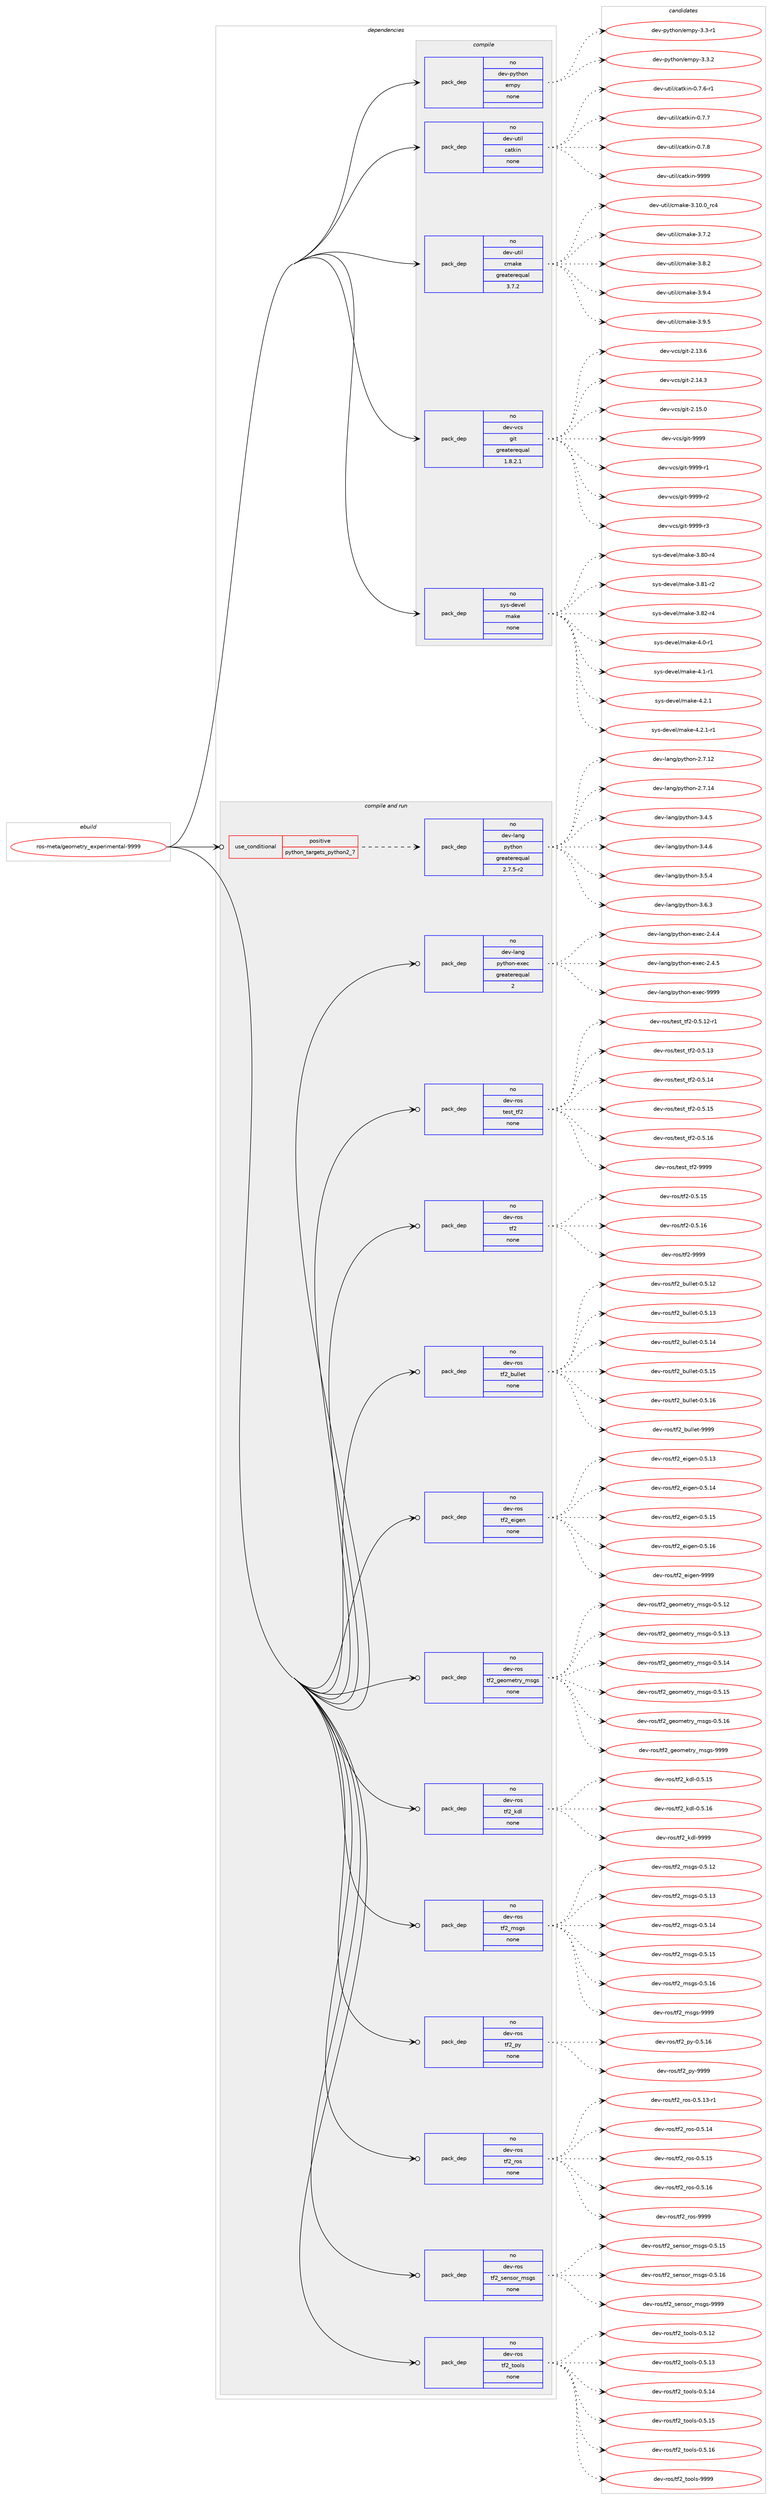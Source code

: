 digraph prolog {

# *************
# Graph options
# *************

newrank=true;
concentrate=true;
compound=true;
graph [rankdir=LR,fontname=Helvetica,fontsize=10,ranksep=1.5];#, ranksep=2.5, nodesep=0.2];
edge  [arrowhead=vee];
node  [fontname=Helvetica,fontsize=10];

# **********
# The ebuild
# **********

subgraph cluster_leftcol {
color=gray;
rank=same;
label=<<i>ebuild</i>>;
id [label="ros-meta/geometry_experimental-9999", color=red, width=4, href="../ros-meta/geometry_experimental-9999.svg"];
}

# ****************
# The dependencies
# ****************

subgraph cluster_midcol {
color=gray;
label=<<i>dependencies</i>>;
subgraph cluster_compile {
fillcolor="#eeeeee";
style=filled;
label=<<i>compile</i>>;
subgraph pack324852 {
dependency441475 [label=<<TABLE BORDER="0" CELLBORDER="1" CELLSPACING="0" CELLPADDING="4" WIDTH="220"><TR><TD ROWSPAN="6" CELLPADDING="30">pack_dep</TD></TR><TR><TD WIDTH="110">no</TD></TR><TR><TD>dev-python</TD></TR><TR><TD>empy</TD></TR><TR><TD>none</TD></TR><TR><TD></TD></TR></TABLE>>, shape=none, color=blue];
}
id:e -> dependency441475:w [weight=20,style="solid",arrowhead="vee"];
subgraph pack324853 {
dependency441476 [label=<<TABLE BORDER="0" CELLBORDER="1" CELLSPACING="0" CELLPADDING="4" WIDTH="220"><TR><TD ROWSPAN="6" CELLPADDING="30">pack_dep</TD></TR><TR><TD WIDTH="110">no</TD></TR><TR><TD>dev-util</TD></TR><TR><TD>catkin</TD></TR><TR><TD>none</TD></TR><TR><TD></TD></TR></TABLE>>, shape=none, color=blue];
}
id:e -> dependency441476:w [weight=20,style="solid",arrowhead="vee"];
subgraph pack324854 {
dependency441477 [label=<<TABLE BORDER="0" CELLBORDER="1" CELLSPACING="0" CELLPADDING="4" WIDTH="220"><TR><TD ROWSPAN="6" CELLPADDING="30">pack_dep</TD></TR><TR><TD WIDTH="110">no</TD></TR><TR><TD>dev-util</TD></TR><TR><TD>cmake</TD></TR><TR><TD>greaterequal</TD></TR><TR><TD>3.7.2</TD></TR></TABLE>>, shape=none, color=blue];
}
id:e -> dependency441477:w [weight=20,style="solid",arrowhead="vee"];
subgraph pack324855 {
dependency441478 [label=<<TABLE BORDER="0" CELLBORDER="1" CELLSPACING="0" CELLPADDING="4" WIDTH="220"><TR><TD ROWSPAN="6" CELLPADDING="30">pack_dep</TD></TR><TR><TD WIDTH="110">no</TD></TR><TR><TD>dev-vcs</TD></TR><TR><TD>git</TD></TR><TR><TD>greaterequal</TD></TR><TR><TD>1.8.2.1</TD></TR></TABLE>>, shape=none, color=blue];
}
id:e -> dependency441478:w [weight=20,style="solid",arrowhead="vee"];
subgraph pack324856 {
dependency441479 [label=<<TABLE BORDER="0" CELLBORDER="1" CELLSPACING="0" CELLPADDING="4" WIDTH="220"><TR><TD ROWSPAN="6" CELLPADDING="30">pack_dep</TD></TR><TR><TD WIDTH="110">no</TD></TR><TR><TD>sys-devel</TD></TR><TR><TD>make</TD></TR><TR><TD>none</TD></TR><TR><TD></TD></TR></TABLE>>, shape=none, color=blue];
}
id:e -> dependency441479:w [weight=20,style="solid",arrowhead="vee"];
}
subgraph cluster_compileandrun {
fillcolor="#eeeeee";
style=filled;
label=<<i>compile and run</i>>;
subgraph cond108974 {
dependency441480 [label=<<TABLE BORDER="0" CELLBORDER="1" CELLSPACING="0" CELLPADDING="4"><TR><TD ROWSPAN="3" CELLPADDING="10">use_conditional</TD></TR><TR><TD>positive</TD></TR><TR><TD>python_targets_python2_7</TD></TR></TABLE>>, shape=none, color=red];
subgraph pack324857 {
dependency441481 [label=<<TABLE BORDER="0" CELLBORDER="1" CELLSPACING="0" CELLPADDING="4" WIDTH="220"><TR><TD ROWSPAN="6" CELLPADDING="30">pack_dep</TD></TR><TR><TD WIDTH="110">no</TD></TR><TR><TD>dev-lang</TD></TR><TR><TD>python</TD></TR><TR><TD>greaterequal</TD></TR><TR><TD>2.7.5-r2</TD></TR></TABLE>>, shape=none, color=blue];
}
dependency441480:e -> dependency441481:w [weight=20,style="dashed",arrowhead="vee"];
}
id:e -> dependency441480:w [weight=20,style="solid",arrowhead="odotvee"];
subgraph pack324858 {
dependency441482 [label=<<TABLE BORDER="0" CELLBORDER="1" CELLSPACING="0" CELLPADDING="4" WIDTH="220"><TR><TD ROWSPAN="6" CELLPADDING="30">pack_dep</TD></TR><TR><TD WIDTH="110">no</TD></TR><TR><TD>dev-lang</TD></TR><TR><TD>python-exec</TD></TR><TR><TD>greaterequal</TD></TR><TR><TD>2</TD></TR></TABLE>>, shape=none, color=blue];
}
id:e -> dependency441482:w [weight=20,style="solid",arrowhead="odotvee"];
subgraph pack324859 {
dependency441483 [label=<<TABLE BORDER="0" CELLBORDER="1" CELLSPACING="0" CELLPADDING="4" WIDTH="220"><TR><TD ROWSPAN="6" CELLPADDING="30">pack_dep</TD></TR><TR><TD WIDTH="110">no</TD></TR><TR><TD>dev-ros</TD></TR><TR><TD>test_tf2</TD></TR><TR><TD>none</TD></TR><TR><TD></TD></TR></TABLE>>, shape=none, color=blue];
}
id:e -> dependency441483:w [weight=20,style="solid",arrowhead="odotvee"];
subgraph pack324860 {
dependency441484 [label=<<TABLE BORDER="0" CELLBORDER="1" CELLSPACING="0" CELLPADDING="4" WIDTH="220"><TR><TD ROWSPAN="6" CELLPADDING="30">pack_dep</TD></TR><TR><TD WIDTH="110">no</TD></TR><TR><TD>dev-ros</TD></TR><TR><TD>tf2</TD></TR><TR><TD>none</TD></TR><TR><TD></TD></TR></TABLE>>, shape=none, color=blue];
}
id:e -> dependency441484:w [weight=20,style="solid",arrowhead="odotvee"];
subgraph pack324861 {
dependency441485 [label=<<TABLE BORDER="0" CELLBORDER="1" CELLSPACING="0" CELLPADDING="4" WIDTH="220"><TR><TD ROWSPAN="6" CELLPADDING="30">pack_dep</TD></TR><TR><TD WIDTH="110">no</TD></TR><TR><TD>dev-ros</TD></TR><TR><TD>tf2_bullet</TD></TR><TR><TD>none</TD></TR><TR><TD></TD></TR></TABLE>>, shape=none, color=blue];
}
id:e -> dependency441485:w [weight=20,style="solid",arrowhead="odotvee"];
subgraph pack324862 {
dependency441486 [label=<<TABLE BORDER="0" CELLBORDER="1" CELLSPACING="0" CELLPADDING="4" WIDTH="220"><TR><TD ROWSPAN="6" CELLPADDING="30">pack_dep</TD></TR><TR><TD WIDTH="110">no</TD></TR><TR><TD>dev-ros</TD></TR><TR><TD>tf2_eigen</TD></TR><TR><TD>none</TD></TR><TR><TD></TD></TR></TABLE>>, shape=none, color=blue];
}
id:e -> dependency441486:w [weight=20,style="solid",arrowhead="odotvee"];
subgraph pack324863 {
dependency441487 [label=<<TABLE BORDER="0" CELLBORDER="1" CELLSPACING="0" CELLPADDING="4" WIDTH="220"><TR><TD ROWSPAN="6" CELLPADDING="30">pack_dep</TD></TR><TR><TD WIDTH="110">no</TD></TR><TR><TD>dev-ros</TD></TR><TR><TD>tf2_geometry_msgs</TD></TR><TR><TD>none</TD></TR><TR><TD></TD></TR></TABLE>>, shape=none, color=blue];
}
id:e -> dependency441487:w [weight=20,style="solid",arrowhead="odotvee"];
subgraph pack324864 {
dependency441488 [label=<<TABLE BORDER="0" CELLBORDER="1" CELLSPACING="0" CELLPADDING="4" WIDTH="220"><TR><TD ROWSPAN="6" CELLPADDING="30">pack_dep</TD></TR><TR><TD WIDTH="110">no</TD></TR><TR><TD>dev-ros</TD></TR><TR><TD>tf2_kdl</TD></TR><TR><TD>none</TD></TR><TR><TD></TD></TR></TABLE>>, shape=none, color=blue];
}
id:e -> dependency441488:w [weight=20,style="solid",arrowhead="odotvee"];
subgraph pack324865 {
dependency441489 [label=<<TABLE BORDER="0" CELLBORDER="1" CELLSPACING="0" CELLPADDING="4" WIDTH="220"><TR><TD ROWSPAN="6" CELLPADDING="30">pack_dep</TD></TR><TR><TD WIDTH="110">no</TD></TR><TR><TD>dev-ros</TD></TR><TR><TD>tf2_msgs</TD></TR><TR><TD>none</TD></TR><TR><TD></TD></TR></TABLE>>, shape=none, color=blue];
}
id:e -> dependency441489:w [weight=20,style="solid",arrowhead="odotvee"];
subgraph pack324866 {
dependency441490 [label=<<TABLE BORDER="0" CELLBORDER="1" CELLSPACING="0" CELLPADDING="4" WIDTH="220"><TR><TD ROWSPAN="6" CELLPADDING="30">pack_dep</TD></TR><TR><TD WIDTH="110">no</TD></TR><TR><TD>dev-ros</TD></TR><TR><TD>tf2_py</TD></TR><TR><TD>none</TD></TR><TR><TD></TD></TR></TABLE>>, shape=none, color=blue];
}
id:e -> dependency441490:w [weight=20,style="solid",arrowhead="odotvee"];
subgraph pack324867 {
dependency441491 [label=<<TABLE BORDER="0" CELLBORDER="1" CELLSPACING="0" CELLPADDING="4" WIDTH="220"><TR><TD ROWSPAN="6" CELLPADDING="30">pack_dep</TD></TR><TR><TD WIDTH="110">no</TD></TR><TR><TD>dev-ros</TD></TR><TR><TD>tf2_ros</TD></TR><TR><TD>none</TD></TR><TR><TD></TD></TR></TABLE>>, shape=none, color=blue];
}
id:e -> dependency441491:w [weight=20,style="solid",arrowhead="odotvee"];
subgraph pack324868 {
dependency441492 [label=<<TABLE BORDER="0" CELLBORDER="1" CELLSPACING="0" CELLPADDING="4" WIDTH="220"><TR><TD ROWSPAN="6" CELLPADDING="30">pack_dep</TD></TR><TR><TD WIDTH="110">no</TD></TR><TR><TD>dev-ros</TD></TR><TR><TD>tf2_sensor_msgs</TD></TR><TR><TD>none</TD></TR><TR><TD></TD></TR></TABLE>>, shape=none, color=blue];
}
id:e -> dependency441492:w [weight=20,style="solid",arrowhead="odotvee"];
subgraph pack324869 {
dependency441493 [label=<<TABLE BORDER="0" CELLBORDER="1" CELLSPACING="0" CELLPADDING="4" WIDTH="220"><TR><TD ROWSPAN="6" CELLPADDING="30">pack_dep</TD></TR><TR><TD WIDTH="110">no</TD></TR><TR><TD>dev-ros</TD></TR><TR><TD>tf2_tools</TD></TR><TR><TD>none</TD></TR><TR><TD></TD></TR></TABLE>>, shape=none, color=blue];
}
id:e -> dependency441493:w [weight=20,style="solid",arrowhead="odotvee"];
}
subgraph cluster_run {
fillcolor="#eeeeee";
style=filled;
label=<<i>run</i>>;
}
}

# **************
# The candidates
# **************

subgraph cluster_choices {
rank=same;
color=gray;
label=<<i>candidates</i>>;

subgraph choice324852 {
color=black;
nodesep=1;
choice1001011184511212111610411111047101109112121455146514511449 [label="dev-python/empy-3.3-r1", color=red, width=4,href="../dev-python/empy-3.3-r1.svg"];
choice1001011184511212111610411111047101109112121455146514650 [label="dev-python/empy-3.3.2", color=red, width=4,href="../dev-python/empy-3.3.2.svg"];
dependency441475:e -> choice1001011184511212111610411111047101109112121455146514511449:w [style=dotted,weight="100"];
dependency441475:e -> choice1001011184511212111610411111047101109112121455146514650:w [style=dotted,weight="100"];
}
subgraph choice324853 {
color=black;
nodesep=1;
choice100101118451171161051084799971161071051104548465546544511449 [label="dev-util/catkin-0.7.6-r1", color=red, width=4,href="../dev-util/catkin-0.7.6-r1.svg"];
choice10010111845117116105108479997116107105110454846554655 [label="dev-util/catkin-0.7.7", color=red, width=4,href="../dev-util/catkin-0.7.7.svg"];
choice10010111845117116105108479997116107105110454846554656 [label="dev-util/catkin-0.7.8", color=red, width=4,href="../dev-util/catkin-0.7.8.svg"];
choice100101118451171161051084799971161071051104557575757 [label="dev-util/catkin-9999", color=red, width=4,href="../dev-util/catkin-9999.svg"];
dependency441476:e -> choice100101118451171161051084799971161071051104548465546544511449:w [style=dotted,weight="100"];
dependency441476:e -> choice10010111845117116105108479997116107105110454846554655:w [style=dotted,weight="100"];
dependency441476:e -> choice10010111845117116105108479997116107105110454846554656:w [style=dotted,weight="100"];
dependency441476:e -> choice100101118451171161051084799971161071051104557575757:w [style=dotted,weight="100"];
}
subgraph choice324854 {
color=black;
nodesep=1;
choice1001011184511711610510847991099710710145514649484648951149952 [label="dev-util/cmake-3.10.0_rc4", color=red, width=4,href="../dev-util/cmake-3.10.0_rc4.svg"];
choice10010111845117116105108479910997107101455146554650 [label="dev-util/cmake-3.7.2", color=red, width=4,href="../dev-util/cmake-3.7.2.svg"];
choice10010111845117116105108479910997107101455146564650 [label="dev-util/cmake-3.8.2", color=red, width=4,href="../dev-util/cmake-3.8.2.svg"];
choice10010111845117116105108479910997107101455146574652 [label="dev-util/cmake-3.9.4", color=red, width=4,href="../dev-util/cmake-3.9.4.svg"];
choice10010111845117116105108479910997107101455146574653 [label="dev-util/cmake-3.9.5", color=red, width=4,href="../dev-util/cmake-3.9.5.svg"];
dependency441477:e -> choice1001011184511711610510847991099710710145514649484648951149952:w [style=dotted,weight="100"];
dependency441477:e -> choice10010111845117116105108479910997107101455146554650:w [style=dotted,weight="100"];
dependency441477:e -> choice10010111845117116105108479910997107101455146564650:w [style=dotted,weight="100"];
dependency441477:e -> choice10010111845117116105108479910997107101455146574652:w [style=dotted,weight="100"];
dependency441477:e -> choice10010111845117116105108479910997107101455146574653:w [style=dotted,weight="100"];
}
subgraph choice324855 {
color=black;
nodesep=1;
choice10010111845118991154710310511645504649514654 [label="dev-vcs/git-2.13.6", color=red, width=4,href="../dev-vcs/git-2.13.6.svg"];
choice10010111845118991154710310511645504649524651 [label="dev-vcs/git-2.14.3", color=red, width=4,href="../dev-vcs/git-2.14.3.svg"];
choice10010111845118991154710310511645504649534648 [label="dev-vcs/git-2.15.0", color=red, width=4,href="../dev-vcs/git-2.15.0.svg"];
choice1001011184511899115471031051164557575757 [label="dev-vcs/git-9999", color=red, width=4,href="../dev-vcs/git-9999.svg"];
choice10010111845118991154710310511645575757574511449 [label="dev-vcs/git-9999-r1", color=red, width=4,href="../dev-vcs/git-9999-r1.svg"];
choice10010111845118991154710310511645575757574511450 [label="dev-vcs/git-9999-r2", color=red, width=4,href="../dev-vcs/git-9999-r2.svg"];
choice10010111845118991154710310511645575757574511451 [label="dev-vcs/git-9999-r3", color=red, width=4,href="../dev-vcs/git-9999-r3.svg"];
dependency441478:e -> choice10010111845118991154710310511645504649514654:w [style=dotted,weight="100"];
dependency441478:e -> choice10010111845118991154710310511645504649524651:w [style=dotted,weight="100"];
dependency441478:e -> choice10010111845118991154710310511645504649534648:w [style=dotted,weight="100"];
dependency441478:e -> choice1001011184511899115471031051164557575757:w [style=dotted,weight="100"];
dependency441478:e -> choice10010111845118991154710310511645575757574511449:w [style=dotted,weight="100"];
dependency441478:e -> choice10010111845118991154710310511645575757574511450:w [style=dotted,weight="100"];
dependency441478:e -> choice10010111845118991154710310511645575757574511451:w [style=dotted,weight="100"];
}
subgraph choice324856 {
color=black;
nodesep=1;
choice11512111545100101118101108471099710710145514656484511452 [label="sys-devel/make-3.80-r4", color=red, width=4,href="../sys-devel/make-3.80-r4.svg"];
choice11512111545100101118101108471099710710145514656494511450 [label="sys-devel/make-3.81-r2", color=red, width=4,href="../sys-devel/make-3.81-r2.svg"];
choice11512111545100101118101108471099710710145514656504511452 [label="sys-devel/make-3.82-r4", color=red, width=4,href="../sys-devel/make-3.82-r4.svg"];
choice115121115451001011181011084710997107101455246484511449 [label="sys-devel/make-4.0-r1", color=red, width=4,href="../sys-devel/make-4.0-r1.svg"];
choice115121115451001011181011084710997107101455246494511449 [label="sys-devel/make-4.1-r1", color=red, width=4,href="../sys-devel/make-4.1-r1.svg"];
choice115121115451001011181011084710997107101455246504649 [label="sys-devel/make-4.2.1", color=red, width=4,href="../sys-devel/make-4.2.1.svg"];
choice1151211154510010111810110847109971071014552465046494511449 [label="sys-devel/make-4.2.1-r1", color=red, width=4,href="../sys-devel/make-4.2.1-r1.svg"];
dependency441479:e -> choice11512111545100101118101108471099710710145514656484511452:w [style=dotted,weight="100"];
dependency441479:e -> choice11512111545100101118101108471099710710145514656494511450:w [style=dotted,weight="100"];
dependency441479:e -> choice11512111545100101118101108471099710710145514656504511452:w [style=dotted,weight="100"];
dependency441479:e -> choice115121115451001011181011084710997107101455246484511449:w [style=dotted,weight="100"];
dependency441479:e -> choice115121115451001011181011084710997107101455246494511449:w [style=dotted,weight="100"];
dependency441479:e -> choice115121115451001011181011084710997107101455246504649:w [style=dotted,weight="100"];
dependency441479:e -> choice1151211154510010111810110847109971071014552465046494511449:w [style=dotted,weight="100"];
}
subgraph choice324857 {
color=black;
nodesep=1;
choice10010111845108971101034711212111610411111045504655464950 [label="dev-lang/python-2.7.12", color=red, width=4,href="../dev-lang/python-2.7.12.svg"];
choice10010111845108971101034711212111610411111045504655464952 [label="dev-lang/python-2.7.14", color=red, width=4,href="../dev-lang/python-2.7.14.svg"];
choice100101118451089711010347112121116104111110455146524653 [label="dev-lang/python-3.4.5", color=red, width=4,href="../dev-lang/python-3.4.5.svg"];
choice100101118451089711010347112121116104111110455146524654 [label="dev-lang/python-3.4.6", color=red, width=4,href="../dev-lang/python-3.4.6.svg"];
choice100101118451089711010347112121116104111110455146534652 [label="dev-lang/python-3.5.4", color=red, width=4,href="../dev-lang/python-3.5.4.svg"];
choice100101118451089711010347112121116104111110455146544651 [label="dev-lang/python-3.6.3", color=red, width=4,href="../dev-lang/python-3.6.3.svg"];
dependency441481:e -> choice10010111845108971101034711212111610411111045504655464950:w [style=dotted,weight="100"];
dependency441481:e -> choice10010111845108971101034711212111610411111045504655464952:w [style=dotted,weight="100"];
dependency441481:e -> choice100101118451089711010347112121116104111110455146524653:w [style=dotted,weight="100"];
dependency441481:e -> choice100101118451089711010347112121116104111110455146524654:w [style=dotted,weight="100"];
dependency441481:e -> choice100101118451089711010347112121116104111110455146534652:w [style=dotted,weight="100"];
dependency441481:e -> choice100101118451089711010347112121116104111110455146544651:w [style=dotted,weight="100"];
}
subgraph choice324858 {
color=black;
nodesep=1;
choice1001011184510897110103471121211161041111104510112010199455046524652 [label="dev-lang/python-exec-2.4.4", color=red, width=4,href="../dev-lang/python-exec-2.4.4.svg"];
choice1001011184510897110103471121211161041111104510112010199455046524653 [label="dev-lang/python-exec-2.4.5", color=red, width=4,href="../dev-lang/python-exec-2.4.5.svg"];
choice10010111845108971101034711212111610411111045101120101994557575757 [label="dev-lang/python-exec-9999", color=red, width=4,href="../dev-lang/python-exec-9999.svg"];
dependency441482:e -> choice1001011184510897110103471121211161041111104510112010199455046524652:w [style=dotted,weight="100"];
dependency441482:e -> choice1001011184510897110103471121211161041111104510112010199455046524653:w [style=dotted,weight="100"];
dependency441482:e -> choice10010111845108971101034711212111610411111045101120101994557575757:w [style=dotted,weight="100"];
}
subgraph choice324859 {
color=black;
nodesep=1;
choice10010111845114111115471161011151169511610250454846534649504511449 [label="dev-ros/test_tf2-0.5.12-r1", color=red, width=4,href="../dev-ros/test_tf2-0.5.12-r1.svg"];
choice1001011184511411111547116101115116951161025045484653464951 [label="dev-ros/test_tf2-0.5.13", color=red, width=4,href="../dev-ros/test_tf2-0.5.13.svg"];
choice1001011184511411111547116101115116951161025045484653464952 [label="dev-ros/test_tf2-0.5.14", color=red, width=4,href="../dev-ros/test_tf2-0.5.14.svg"];
choice1001011184511411111547116101115116951161025045484653464953 [label="dev-ros/test_tf2-0.5.15", color=red, width=4,href="../dev-ros/test_tf2-0.5.15.svg"];
choice1001011184511411111547116101115116951161025045484653464954 [label="dev-ros/test_tf2-0.5.16", color=red, width=4,href="../dev-ros/test_tf2-0.5.16.svg"];
choice100101118451141111154711610111511695116102504557575757 [label="dev-ros/test_tf2-9999", color=red, width=4,href="../dev-ros/test_tf2-9999.svg"];
dependency441483:e -> choice10010111845114111115471161011151169511610250454846534649504511449:w [style=dotted,weight="100"];
dependency441483:e -> choice1001011184511411111547116101115116951161025045484653464951:w [style=dotted,weight="100"];
dependency441483:e -> choice1001011184511411111547116101115116951161025045484653464952:w [style=dotted,weight="100"];
dependency441483:e -> choice1001011184511411111547116101115116951161025045484653464953:w [style=dotted,weight="100"];
dependency441483:e -> choice1001011184511411111547116101115116951161025045484653464954:w [style=dotted,weight="100"];
dependency441483:e -> choice100101118451141111154711610111511695116102504557575757:w [style=dotted,weight="100"];
}
subgraph choice324860 {
color=black;
nodesep=1;
choice10010111845114111115471161025045484653464953 [label="dev-ros/tf2-0.5.15", color=red, width=4,href="../dev-ros/tf2-0.5.15.svg"];
choice10010111845114111115471161025045484653464954 [label="dev-ros/tf2-0.5.16", color=red, width=4,href="../dev-ros/tf2-0.5.16.svg"];
choice1001011184511411111547116102504557575757 [label="dev-ros/tf2-9999", color=red, width=4,href="../dev-ros/tf2-9999.svg"];
dependency441484:e -> choice10010111845114111115471161025045484653464953:w [style=dotted,weight="100"];
dependency441484:e -> choice10010111845114111115471161025045484653464954:w [style=dotted,weight="100"];
dependency441484:e -> choice1001011184511411111547116102504557575757:w [style=dotted,weight="100"];
}
subgraph choice324861 {
color=black;
nodesep=1;
choice100101118451141111154711610250959811710810810111645484653464950 [label="dev-ros/tf2_bullet-0.5.12", color=red, width=4,href="../dev-ros/tf2_bullet-0.5.12.svg"];
choice100101118451141111154711610250959811710810810111645484653464951 [label="dev-ros/tf2_bullet-0.5.13", color=red, width=4,href="../dev-ros/tf2_bullet-0.5.13.svg"];
choice100101118451141111154711610250959811710810810111645484653464952 [label="dev-ros/tf2_bullet-0.5.14", color=red, width=4,href="../dev-ros/tf2_bullet-0.5.14.svg"];
choice100101118451141111154711610250959811710810810111645484653464953 [label="dev-ros/tf2_bullet-0.5.15", color=red, width=4,href="../dev-ros/tf2_bullet-0.5.15.svg"];
choice100101118451141111154711610250959811710810810111645484653464954 [label="dev-ros/tf2_bullet-0.5.16", color=red, width=4,href="../dev-ros/tf2_bullet-0.5.16.svg"];
choice10010111845114111115471161025095981171081081011164557575757 [label="dev-ros/tf2_bullet-9999", color=red, width=4,href="../dev-ros/tf2_bullet-9999.svg"];
dependency441485:e -> choice100101118451141111154711610250959811710810810111645484653464950:w [style=dotted,weight="100"];
dependency441485:e -> choice100101118451141111154711610250959811710810810111645484653464951:w [style=dotted,weight="100"];
dependency441485:e -> choice100101118451141111154711610250959811710810810111645484653464952:w [style=dotted,weight="100"];
dependency441485:e -> choice100101118451141111154711610250959811710810810111645484653464953:w [style=dotted,weight="100"];
dependency441485:e -> choice100101118451141111154711610250959811710810810111645484653464954:w [style=dotted,weight="100"];
dependency441485:e -> choice10010111845114111115471161025095981171081081011164557575757:w [style=dotted,weight="100"];
}
subgraph choice324862 {
color=black;
nodesep=1;
choice1001011184511411111547116102509510110510310111045484653464951 [label="dev-ros/tf2_eigen-0.5.13", color=red, width=4,href="../dev-ros/tf2_eigen-0.5.13.svg"];
choice1001011184511411111547116102509510110510310111045484653464952 [label="dev-ros/tf2_eigen-0.5.14", color=red, width=4,href="../dev-ros/tf2_eigen-0.5.14.svg"];
choice1001011184511411111547116102509510110510310111045484653464953 [label="dev-ros/tf2_eigen-0.5.15", color=red, width=4,href="../dev-ros/tf2_eigen-0.5.15.svg"];
choice1001011184511411111547116102509510110510310111045484653464954 [label="dev-ros/tf2_eigen-0.5.16", color=red, width=4,href="../dev-ros/tf2_eigen-0.5.16.svg"];
choice100101118451141111154711610250951011051031011104557575757 [label="dev-ros/tf2_eigen-9999", color=red, width=4,href="../dev-ros/tf2_eigen-9999.svg"];
dependency441486:e -> choice1001011184511411111547116102509510110510310111045484653464951:w [style=dotted,weight="100"];
dependency441486:e -> choice1001011184511411111547116102509510110510310111045484653464952:w [style=dotted,weight="100"];
dependency441486:e -> choice1001011184511411111547116102509510110510310111045484653464953:w [style=dotted,weight="100"];
dependency441486:e -> choice1001011184511411111547116102509510110510310111045484653464954:w [style=dotted,weight="100"];
dependency441486:e -> choice100101118451141111154711610250951011051031011104557575757:w [style=dotted,weight="100"];
}
subgraph choice324863 {
color=black;
nodesep=1;
choice100101118451141111154711610250951031011111091011161141219510911510311545484653464950 [label="dev-ros/tf2_geometry_msgs-0.5.12", color=red, width=4,href="../dev-ros/tf2_geometry_msgs-0.5.12.svg"];
choice100101118451141111154711610250951031011111091011161141219510911510311545484653464951 [label="dev-ros/tf2_geometry_msgs-0.5.13", color=red, width=4,href="../dev-ros/tf2_geometry_msgs-0.5.13.svg"];
choice100101118451141111154711610250951031011111091011161141219510911510311545484653464952 [label="dev-ros/tf2_geometry_msgs-0.5.14", color=red, width=4,href="../dev-ros/tf2_geometry_msgs-0.5.14.svg"];
choice100101118451141111154711610250951031011111091011161141219510911510311545484653464953 [label="dev-ros/tf2_geometry_msgs-0.5.15", color=red, width=4,href="../dev-ros/tf2_geometry_msgs-0.5.15.svg"];
choice100101118451141111154711610250951031011111091011161141219510911510311545484653464954 [label="dev-ros/tf2_geometry_msgs-0.5.16", color=red, width=4,href="../dev-ros/tf2_geometry_msgs-0.5.16.svg"];
choice10010111845114111115471161025095103101111109101116114121951091151031154557575757 [label="dev-ros/tf2_geometry_msgs-9999", color=red, width=4,href="../dev-ros/tf2_geometry_msgs-9999.svg"];
dependency441487:e -> choice100101118451141111154711610250951031011111091011161141219510911510311545484653464950:w [style=dotted,weight="100"];
dependency441487:e -> choice100101118451141111154711610250951031011111091011161141219510911510311545484653464951:w [style=dotted,weight="100"];
dependency441487:e -> choice100101118451141111154711610250951031011111091011161141219510911510311545484653464952:w [style=dotted,weight="100"];
dependency441487:e -> choice100101118451141111154711610250951031011111091011161141219510911510311545484653464953:w [style=dotted,weight="100"];
dependency441487:e -> choice100101118451141111154711610250951031011111091011161141219510911510311545484653464954:w [style=dotted,weight="100"];
dependency441487:e -> choice10010111845114111115471161025095103101111109101116114121951091151031154557575757:w [style=dotted,weight="100"];
}
subgraph choice324864 {
color=black;
nodesep=1;
choice1001011184511411111547116102509510710010845484653464953 [label="dev-ros/tf2_kdl-0.5.15", color=red, width=4,href="../dev-ros/tf2_kdl-0.5.15.svg"];
choice1001011184511411111547116102509510710010845484653464954 [label="dev-ros/tf2_kdl-0.5.16", color=red, width=4,href="../dev-ros/tf2_kdl-0.5.16.svg"];
choice100101118451141111154711610250951071001084557575757 [label="dev-ros/tf2_kdl-9999", color=red, width=4,href="../dev-ros/tf2_kdl-9999.svg"];
dependency441488:e -> choice1001011184511411111547116102509510710010845484653464953:w [style=dotted,weight="100"];
dependency441488:e -> choice1001011184511411111547116102509510710010845484653464954:w [style=dotted,weight="100"];
dependency441488:e -> choice100101118451141111154711610250951071001084557575757:w [style=dotted,weight="100"];
}
subgraph choice324865 {
color=black;
nodesep=1;
choice1001011184511411111547116102509510911510311545484653464950 [label="dev-ros/tf2_msgs-0.5.12", color=red, width=4,href="../dev-ros/tf2_msgs-0.5.12.svg"];
choice1001011184511411111547116102509510911510311545484653464951 [label="dev-ros/tf2_msgs-0.5.13", color=red, width=4,href="../dev-ros/tf2_msgs-0.5.13.svg"];
choice1001011184511411111547116102509510911510311545484653464952 [label="dev-ros/tf2_msgs-0.5.14", color=red, width=4,href="../dev-ros/tf2_msgs-0.5.14.svg"];
choice1001011184511411111547116102509510911510311545484653464953 [label="dev-ros/tf2_msgs-0.5.15", color=red, width=4,href="../dev-ros/tf2_msgs-0.5.15.svg"];
choice1001011184511411111547116102509510911510311545484653464954 [label="dev-ros/tf2_msgs-0.5.16", color=red, width=4,href="../dev-ros/tf2_msgs-0.5.16.svg"];
choice100101118451141111154711610250951091151031154557575757 [label="dev-ros/tf2_msgs-9999", color=red, width=4,href="../dev-ros/tf2_msgs-9999.svg"];
dependency441489:e -> choice1001011184511411111547116102509510911510311545484653464950:w [style=dotted,weight="100"];
dependency441489:e -> choice1001011184511411111547116102509510911510311545484653464951:w [style=dotted,weight="100"];
dependency441489:e -> choice1001011184511411111547116102509510911510311545484653464952:w [style=dotted,weight="100"];
dependency441489:e -> choice1001011184511411111547116102509510911510311545484653464953:w [style=dotted,weight="100"];
dependency441489:e -> choice1001011184511411111547116102509510911510311545484653464954:w [style=dotted,weight="100"];
dependency441489:e -> choice100101118451141111154711610250951091151031154557575757:w [style=dotted,weight="100"];
}
subgraph choice324866 {
color=black;
nodesep=1;
choice1001011184511411111547116102509511212145484653464954 [label="dev-ros/tf2_py-0.5.16", color=red, width=4,href="../dev-ros/tf2_py-0.5.16.svg"];
choice100101118451141111154711610250951121214557575757 [label="dev-ros/tf2_py-9999", color=red, width=4,href="../dev-ros/tf2_py-9999.svg"];
dependency441490:e -> choice1001011184511411111547116102509511212145484653464954:w [style=dotted,weight="100"];
dependency441490:e -> choice100101118451141111154711610250951121214557575757:w [style=dotted,weight="100"];
}
subgraph choice324867 {
color=black;
nodesep=1;
choice10010111845114111115471161025095114111115454846534649514511449 [label="dev-ros/tf2_ros-0.5.13-r1", color=red, width=4,href="../dev-ros/tf2_ros-0.5.13-r1.svg"];
choice1001011184511411111547116102509511411111545484653464952 [label="dev-ros/tf2_ros-0.5.14", color=red, width=4,href="../dev-ros/tf2_ros-0.5.14.svg"];
choice1001011184511411111547116102509511411111545484653464953 [label="dev-ros/tf2_ros-0.5.15", color=red, width=4,href="../dev-ros/tf2_ros-0.5.15.svg"];
choice1001011184511411111547116102509511411111545484653464954 [label="dev-ros/tf2_ros-0.5.16", color=red, width=4,href="../dev-ros/tf2_ros-0.5.16.svg"];
choice100101118451141111154711610250951141111154557575757 [label="dev-ros/tf2_ros-9999", color=red, width=4,href="../dev-ros/tf2_ros-9999.svg"];
dependency441491:e -> choice10010111845114111115471161025095114111115454846534649514511449:w [style=dotted,weight="100"];
dependency441491:e -> choice1001011184511411111547116102509511411111545484653464952:w [style=dotted,weight="100"];
dependency441491:e -> choice1001011184511411111547116102509511411111545484653464953:w [style=dotted,weight="100"];
dependency441491:e -> choice1001011184511411111547116102509511411111545484653464954:w [style=dotted,weight="100"];
dependency441491:e -> choice100101118451141111154711610250951141111154557575757:w [style=dotted,weight="100"];
}
subgraph choice324868 {
color=black;
nodesep=1;
choice100101118451141111154711610250951151011101151111149510911510311545484653464953 [label="dev-ros/tf2_sensor_msgs-0.5.15", color=red, width=4,href="../dev-ros/tf2_sensor_msgs-0.5.15.svg"];
choice100101118451141111154711610250951151011101151111149510911510311545484653464954 [label="dev-ros/tf2_sensor_msgs-0.5.16", color=red, width=4,href="../dev-ros/tf2_sensor_msgs-0.5.16.svg"];
choice10010111845114111115471161025095115101110115111114951091151031154557575757 [label="dev-ros/tf2_sensor_msgs-9999", color=red, width=4,href="../dev-ros/tf2_sensor_msgs-9999.svg"];
dependency441492:e -> choice100101118451141111154711610250951151011101151111149510911510311545484653464953:w [style=dotted,weight="100"];
dependency441492:e -> choice100101118451141111154711610250951151011101151111149510911510311545484653464954:w [style=dotted,weight="100"];
dependency441492:e -> choice10010111845114111115471161025095115101110115111114951091151031154557575757:w [style=dotted,weight="100"];
}
subgraph choice324869 {
color=black;
nodesep=1;
choice1001011184511411111547116102509511611111110811545484653464950 [label="dev-ros/tf2_tools-0.5.12", color=red, width=4,href="../dev-ros/tf2_tools-0.5.12.svg"];
choice1001011184511411111547116102509511611111110811545484653464951 [label="dev-ros/tf2_tools-0.5.13", color=red, width=4,href="../dev-ros/tf2_tools-0.5.13.svg"];
choice1001011184511411111547116102509511611111110811545484653464952 [label="dev-ros/tf2_tools-0.5.14", color=red, width=4,href="../dev-ros/tf2_tools-0.5.14.svg"];
choice1001011184511411111547116102509511611111110811545484653464953 [label="dev-ros/tf2_tools-0.5.15", color=red, width=4,href="../dev-ros/tf2_tools-0.5.15.svg"];
choice1001011184511411111547116102509511611111110811545484653464954 [label="dev-ros/tf2_tools-0.5.16", color=red, width=4,href="../dev-ros/tf2_tools-0.5.16.svg"];
choice100101118451141111154711610250951161111111081154557575757 [label="dev-ros/tf2_tools-9999", color=red, width=4,href="../dev-ros/tf2_tools-9999.svg"];
dependency441493:e -> choice1001011184511411111547116102509511611111110811545484653464950:w [style=dotted,weight="100"];
dependency441493:e -> choice1001011184511411111547116102509511611111110811545484653464951:w [style=dotted,weight="100"];
dependency441493:e -> choice1001011184511411111547116102509511611111110811545484653464952:w [style=dotted,weight="100"];
dependency441493:e -> choice1001011184511411111547116102509511611111110811545484653464953:w [style=dotted,weight="100"];
dependency441493:e -> choice1001011184511411111547116102509511611111110811545484653464954:w [style=dotted,weight="100"];
dependency441493:e -> choice100101118451141111154711610250951161111111081154557575757:w [style=dotted,weight="100"];
}
}

}
